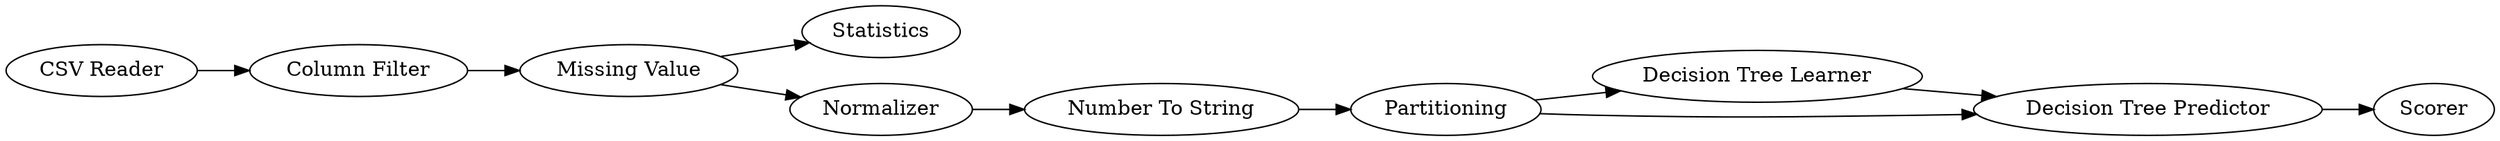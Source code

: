 digraph {
	1 [label="CSV Reader"]
	8 [label="Decision Tree Learner"]
	9 [label="Decision Tree Predictor"]
	10 [label="Number To String"]
	11 [label=Scorer]
	12 [label=Partitioning]
	13 [label="Column Filter"]
	14 [label=Statistics]
	15 [label=Normalizer]
	16 [label="Missing Value"]
	1 -> 13
	8 -> 9
	9 -> 11
	10 -> 12
	12 -> 8
	12 -> 9
	13 -> 16
	15 -> 10
	16 -> 15
	16 -> 14
	rankdir=LR
}
